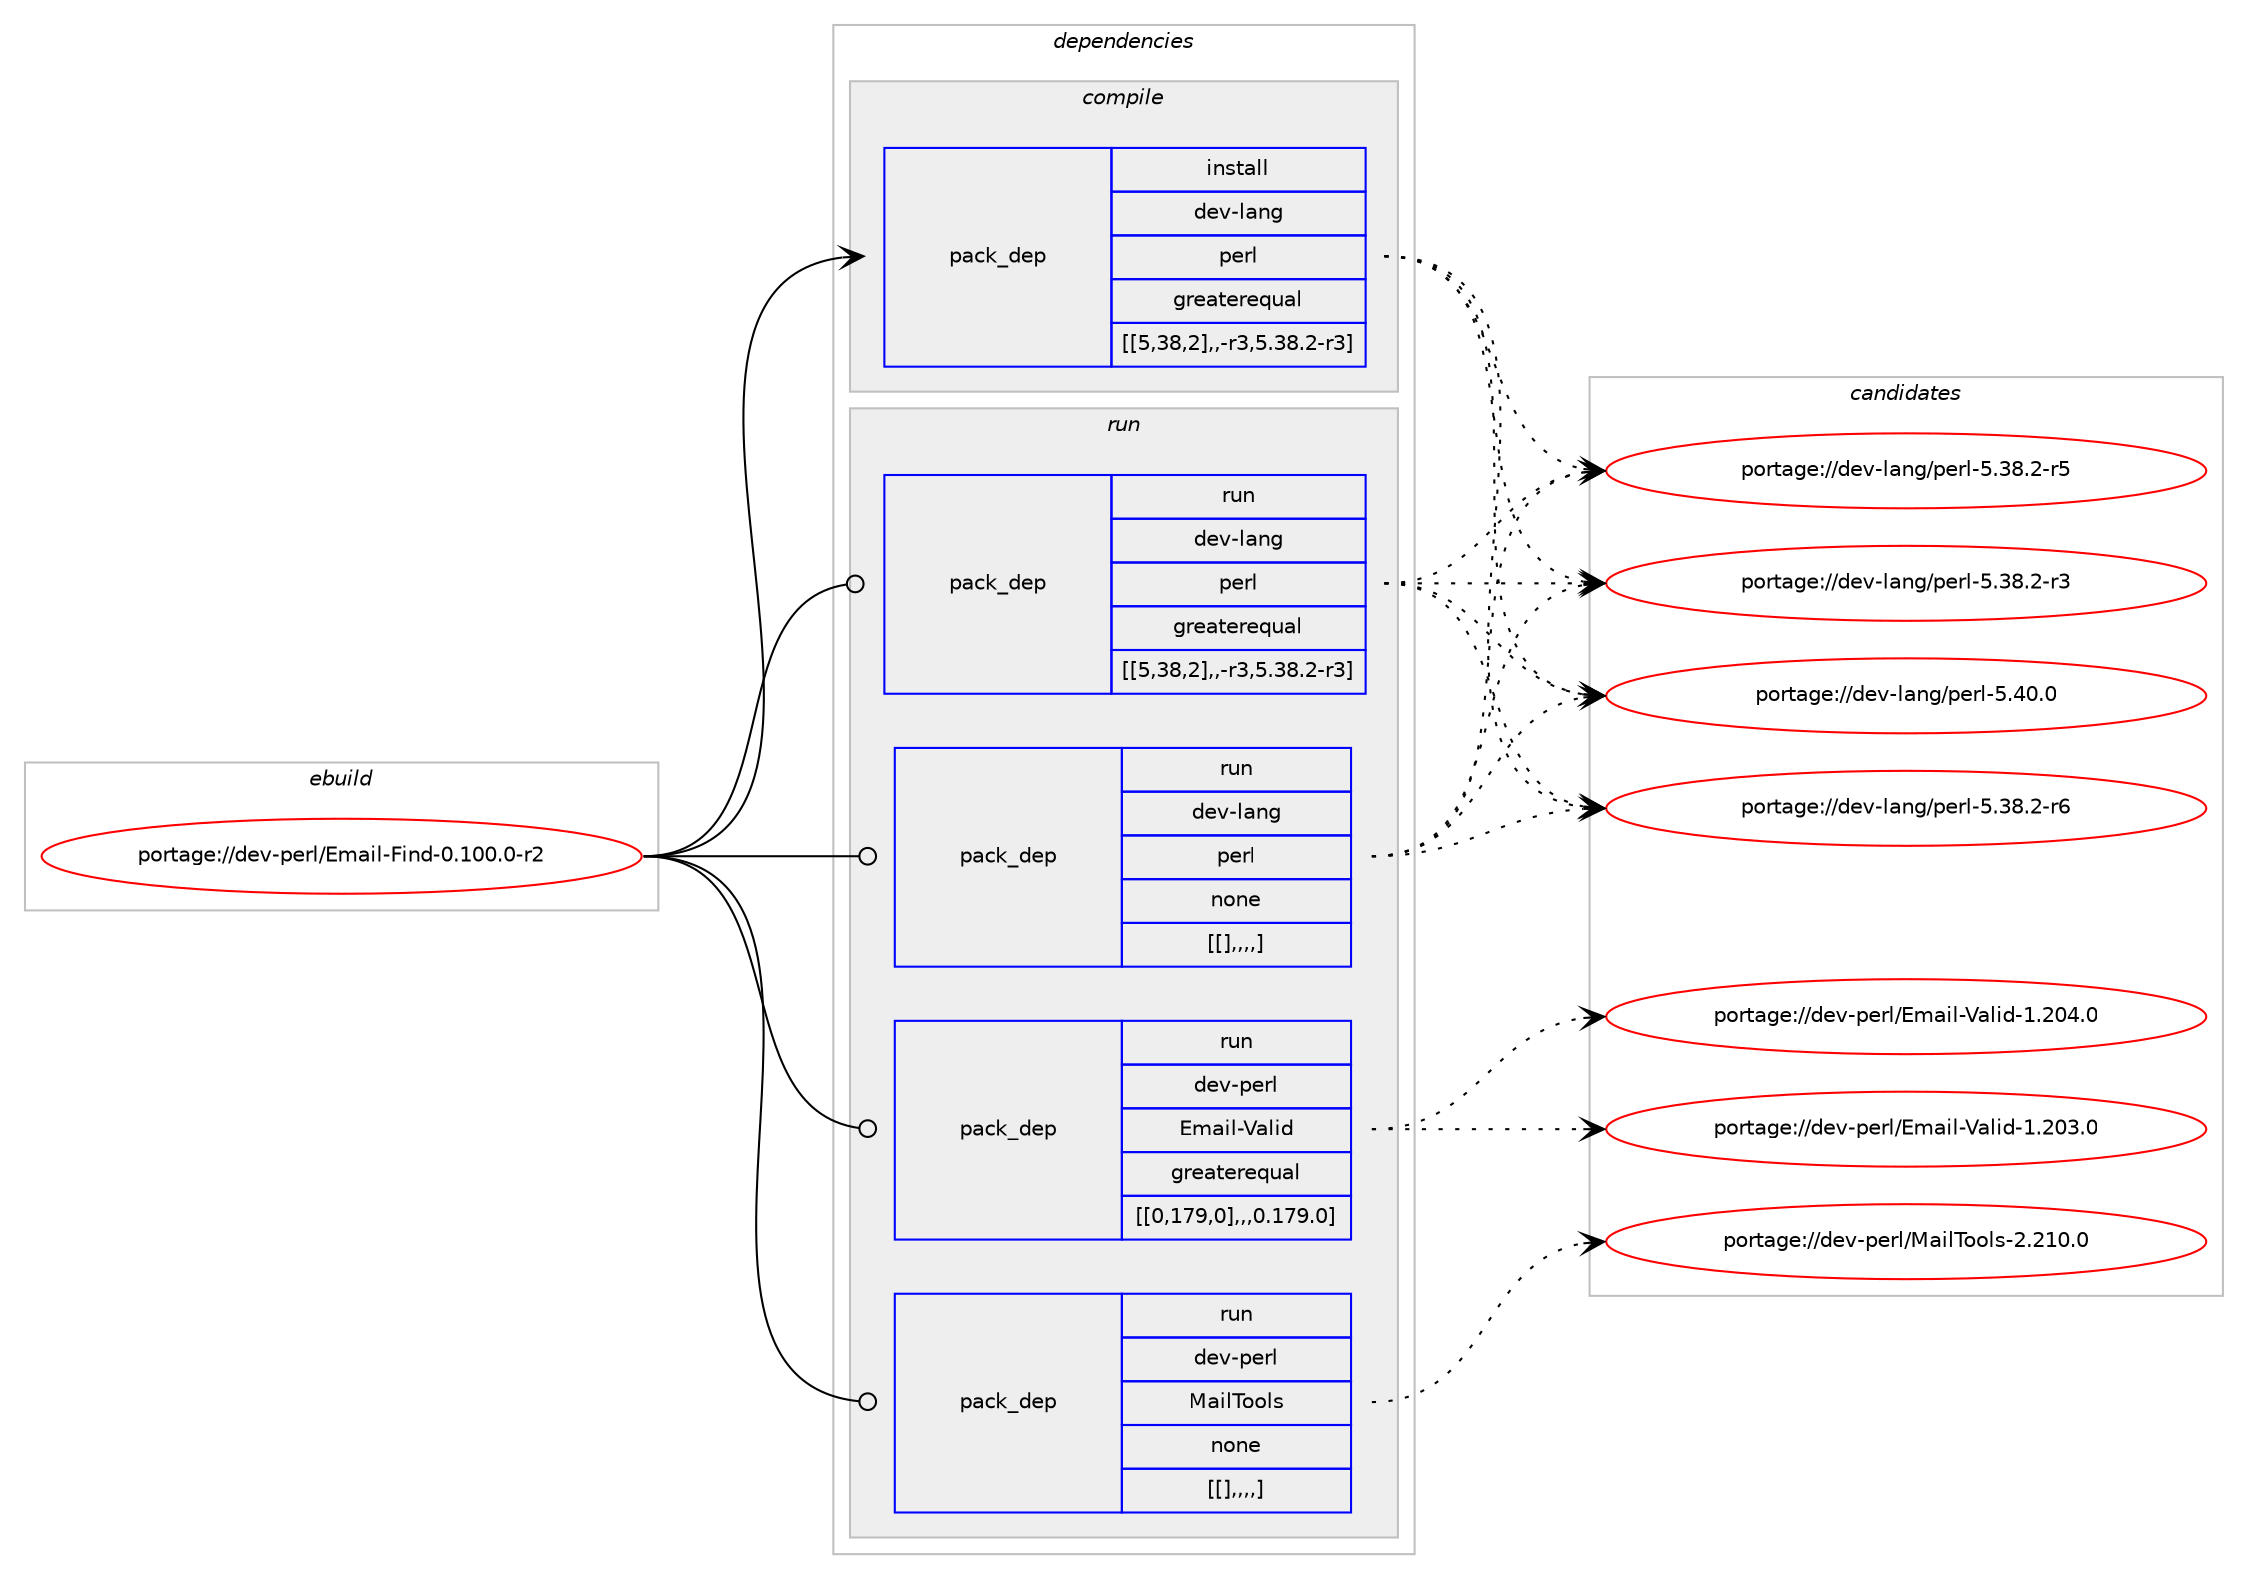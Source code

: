 digraph prolog {

# *************
# Graph options
# *************

newrank=true;
concentrate=true;
compound=true;
graph [rankdir=LR,fontname=Helvetica,fontsize=10,ranksep=1.5];#, ranksep=2.5, nodesep=0.2];
edge  [arrowhead=vee];
node  [fontname=Helvetica,fontsize=10];

# **********
# The ebuild
# **********

subgraph cluster_leftcol {
color=gray;
label=<<i>ebuild</i>>;
id [label="portage://dev-perl/Email-Find-0.100.0-r2", color=red, width=4, href="../dev-perl/Email-Find-0.100.0-r2.svg"];
}

# ****************
# The dependencies
# ****************

subgraph cluster_midcol {
color=gray;
label=<<i>dependencies</i>>;
subgraph cluster_compile {
fillcolor="#eeeeee";
style=filled;
label=<<i>compile</i>>;
subgraph pack98979 {
dependency130525 [label=<<TABLE BORDER="0" CELLBORDER="1" CELLSPACING="0" CELLPADDING="4" WIDTH="220"><TR><TD ROWSPAN="6" CELLPADDING="30">pack_dep</TD></TR><TR><TD WIDTH="110">install</TD></TR><TR><TD>dev-lang</TD></TR><TR><TD>perl</TD></TR><TR><TD>greaterequal</TD></TR><TR><TD>[[5,38,2],,-r3,5.38.2-r3]</TD></TR></TABLE>>, shape=none, color=blue];
}
id:e -> dependency130525:w [weight=20,style="solid",arrowhead="vee"];
}
subgraph cluster_compileandrun {
fillcolor="#eeeeee";
style=filled;
label=<<i>compile and run</i>>;
}
subgraph cluster_run {
fillcolor="#eeeeee";
style=filled;
label=<<i>run</i>>;
subgraph pack98980 {
dependency130526 [label=<<TABLE BORDER="0" CELLBORDER="1" CELLSPACING="0" CELLPADDING="4" WIDTH="220"><TR><TD ROWSPAN="6" CELLPADDING="30">pack_dep</TD></TR><TR><TD WIDTH="110">run</TD></TR><TR><TD>dev-lang</TD></TR><TR><TD>perl</TD></TR><TR><TD>greaterequal</TD></TR><TR><TD>[[5,38,2],,-r3,5.38.2-r3]</TD></TR></TABLE>>, shape=none, color=blue];
}
id:e -> dependency130526:w [weight=20,style="solid",arrowhead="odot"];
subgraph pack98981 {
dependency130527 [label=<<TABLE BORDER="0" CELLBORDER="1" CELLSPACING="0" CELLPADDING="4" WIDTH="220"><TR><TD ROWSPAN="6" CELLPADDING="30">pack_dep</TD></TR><TR><TD WIDTH="110">run</TD></TR><TR><TD>dev-lang</TD></TR><TR><TD>perl</TD></TR><TR><TD>none</TD></TR><TR><TD>[[],,,,]</TD></TR></TABLE>>, shape=none, color=blue];
}
id:e -> dependency130527:w [weight=20,style="solid",arrowhead="odot"];
subgraph pack98982 {
dependency130528 [label=<<TABLE BORDER="0" CELLBORDER="1" CELLSPACING="0" CELLPADDING="4" WIDTH="220"><TR><TD ROWSPAN="6" CELLPADDING="30">pack_dep</TD></TR><TR><TD WIDTH="110">run</TD></TR><TR><TD>dev-perl</TD></TR><TR><TD>Email-Valid</TD></TR><TR><TD>greaterequal</TD></TR><TR><TD>[[0,179,0],,,0.179.0]</TD></TR></TABLE>>, shape=none, color=blue];
}
id:e -> dependency130528:w [weight=20,style="solid",arrowhead="odot"];
subgraph pack98983 {
dependency130529 [label=<<TABLE BORDER="0" CELLBORDER="1" CELLSPACING="0" CELLPADDING="4" WIDTH="220"><TR><TD ROWSPAN="6" CELLPADDING="30">pack_dep</TD></TR><TR><TD WIDTH="110">run</TD></TR><TR><TD>dev-perl</TD></TR><TR><TD>MailTools</TD></TR><TR><TD>none</TD></TR><TR><TD>[[],,,,]</TD></TR></TABLE>>, shape=none, color=blue];
}
id:e -> dependency130529:w [weight=20,style="solid",arrowhead="odot"];
}
}

# **************
# The candidates
# **************

subgraph cluster_choices {
rank=same;
color=gray;
label=<<i>candidates</i>>;

subgraph choice98979 {
color=black;
nodesep=1;
choice10010111845108971101034711210111410845534652484648 [label="portage://dev-lang/perl-5.40.0", color=red, width=4,href="../dev-lang/perl-5.40.0.svg"];
choice100101118451089711010347112101114108455346515646504511454 [label="portage://dev-lang/perl-5.38.2-r6", color=red, width=4,href="../dev-lang/perl-5.38.2-r6.svg"];
choice100101118451089711010347112101114108455346515646504511453 [label="portage://dev-lang/perl-5.38.2-r5", color=red, width=4,href="../dev-lang/perl-5.38.2-r5.svg"];
choice100101118451089711010347112101114108455346515646504511451 [label="portage://dev-lang/perl-5.38.2-r3", color=red, width=4,href="../dev-lang/perl-5.38.2-r3.svg"];
dependency130525:e -> choice10010111845108971101034711210111410845534652484648:w [style=dotted,weight="100"];
dependency130525:e -> choice100101118451089711010347112101114108455346515646504511454:w [style=dotted,weight="100"];
dependency130525:e -> choice100101118451089711010347112101114108455346515646504511453:w [style=dotted,weight="100"];
dependency130525:e -> choice100101118451089711010347112101114108455346515646504511451:w [style=dotted,weight="100"];
}
subgraph choice98980 {
color=black;
nodesep=1;
choice10010111845108971101034711210111410845534652484648 [label="portage://dev-lang/perl-5.40.0", color=red, width=4,href="../dev-lang/perl-5.40.0.svg"];
choice100101118451089711010347112101114108455346515646504511454 [label="portage://dev-lang/perl-5.38.2-r6", color=red, width=4,href="../dev-lang/perl-5.38.2-r6.svg"];
choice100101118451089711010347112101114108455346515646504511453 [label="portage://dev-lang/perl-5.38.2-r5", color=red, width=4,href="../dev-lang/perl-5.38.2-r5.svg"];
choice100101118451089711010347112101114108455346515646504511451 [label="portage://dev-lang/perl-5.38.2-r3", color=red, width=4,href="../dev-lang/perl-5.38.2-r3.svg"];
dependency130526:e -> choice10010111845108971101034711210111410845534652484648:w [style=dotted,weight="100"];
dependency130526:e -> choice100101118451089711010347112101114108455346515646504511454:w [style=dotted,weight="100"];
dependency130526:e -> choice100101118451089711010347112101114108455346515646504511453:w [style=dotted,weight="100"];
dependency130526:e -> choice100101118451089711010347112101114108455346515646504511451:w [style=dotted,weight="100"];
}
subgraph choice98981 {
color=black;
nodesep=1;
choice10010111845108971101034711210111410845534652484648 [label="portage://dev-lang/perl-5.40.0", color=red, width=4,href="../dev-lang/perl-5.40.0.svg"];
choice100101118451089711010347112101114108455346515646504511454 [label="portage://dev-lang/perl-5.38.2-r6", color=red, width=4,href="../dev-lang/perl-5.38.2-r6.svg"];
choice100101118451089711010347112101114108455346515646504511453 [label="portage://dev-lang/perl-5.38.2-r5", color=red, width=4,href="../dev-lang/perl-5.38.2-r5.svg"];
choice100101118451089711010347112101114108455346515646504511451 [label="portage://dev-lang/perl-5.38.2-r3", color=red, width=4,href="../dev-lang/perl-5.38.2-r3.svg"];
dependency130527:e -> choice10010111845108971101034711210111410845534652484648:w [style=dotted,weight="100"];
dependency130527:e -> choice100101118451089711010347112101114108455346515646504511454:w [style=dotted,weight="100"];
dependency130527:e -> choice100101118451089711010347112101114108455346515646504511453:w [style=dotted,weight="100"];
dependency130527:e -> choice100101118451089711010347112101114108455346515646504511451:w [style=dotted,weight="100"];
}
subgraph choice98982 {
color=black;
nodesep=1;
choice100101118451121011141084769109971051084586971081051004549465048524648 [label="portage://dev-perl/Email-Valid-1.204.0", color=red, width=4,href="../dev-perl/Email-Valid-1.204.0.svg"];
choice100101118451121011141084769109971051084586971081051004549465048514648 [label="portage://dev-perl/Email-Valid-1.203.0", color=red, width=4,href="../dev-perl/Email-Valid-1.203.0.svg"];
dependency130528:e -> choice100101118451121011141084769109971051084586971081051004549465048524648:w [style=dotted,weight="100"];
dependency130528:e -> choice100101118451121011141084769109971051084586971081051004549465048514648:w [style=dotted,weight="100"];
}
subgraph choice98983 {
color=black;
nodesep=1;
choice10010111845112101114108477797105108841111111081154550465049484648 [label="portage://dev-perl/MailTools-2.210.0", color=red, width=4,href="../dev-perl/MailTools-2.210.0.svg"];
dependency130529:e -> choice10010111845112101114108477797105108841111111081154550465049484648:w [style=dotted,weight="100"];
}
}

}
